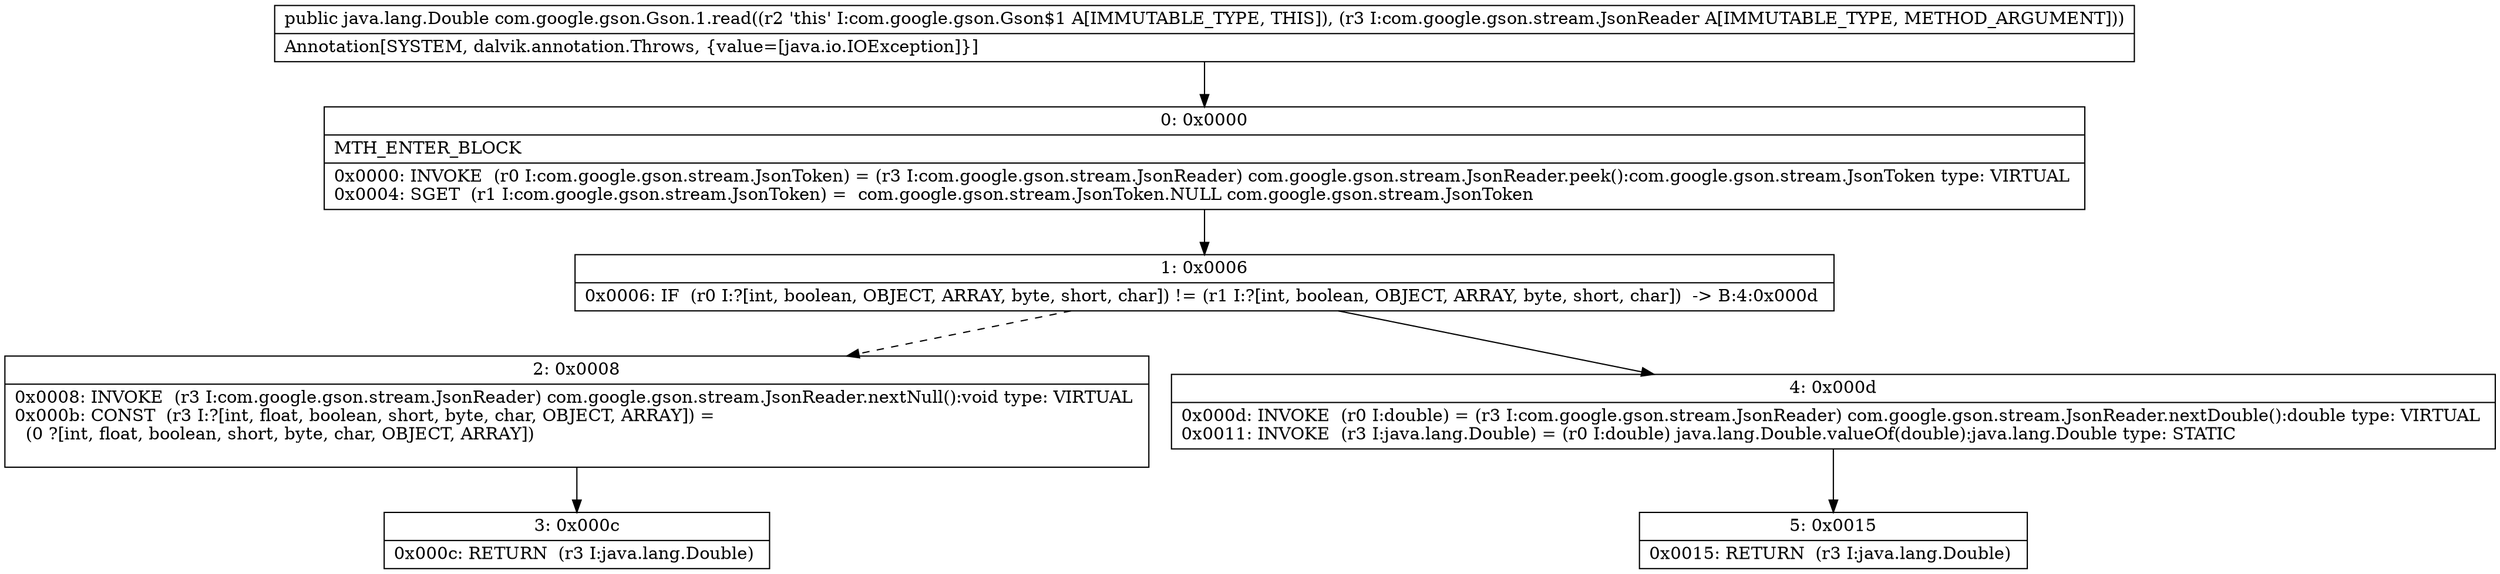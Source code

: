 digraph "CFG forcom.google.gson.Gson.1.read(Lcom\/google\/gson\/stream\/JsonReader;)Ljava\/lang\/Double;" {
Node_0 [shape=record,label="{0\:\ 0x0000|MTH_ENTER_BLOCK\l|0x0000: INVOKE  (r0 I:com.google.gson.stream.JsonToken) = (r3 I:com.google.gson.stream.JsonReader) com.google.gson.stream.JsonReader.peek():com.google.gson.stream.JsonToken type: VIRTUAL \l0x0004: SGET  (r1 I:com.google.gson.stream.JsonToken) =  com.google.gson.stream.JsonToken.NULL com.google.gson.stream.JsonToken \l}"];
Node_1 [shape=record,label="{1\:\ 0x0006|0x0006: IF  (r0 I:?[int, boolean, OBJECT, ARRAY, byte, short, char]) != (r1 I:?[int, boolean, OBJECT, ARRAY, byte, short, char])  \-\> B:4:0x000d \l}"];
Node_2 [shape=record,label="{2\:\ 0x0008|0x0008: INVOKE  (r3 I:com.google.gson.stream.JsonReader) com.google.gson.stream.JsonReader.nextNull():void type: VIRTUAL \l0x000b: CONST  (r3 I:?[int, float, boolean, short, byte, char, OBJECT, ARRAY]) = \l  (0 ?[int, float, boolean, short, byte, char, OBJECT, ARRAY])\l \l}"];
Node_3 [shape=record,label="{3\:\ 0x000c|0x000c: RETURN  (r3 I:java.lang.Double) \l}"];
Node_4 [shape=record,label="{4\:\ 0x000d|0x000d: INVOKE  (r0 I:double) = (r3 I:com.google.gson.stream.JsonReader) com.google.gson.stream.JsonReader.nextDouble():double type: VIRTUAL \l0x0011: INVOKE  (r3 I:java.lang.Double) = (r0 I:double) java.lang.Double.valueOf(double):java.lang.Double type: STATIC \l}"];
Node_5 [shape=record,label="{5\:\ 0x0015|0x0015: RETURN  (r3 I:java.lang.Double) \l}"];
MethodNode[shape=record,label="{public java.lang.Double com.google.gson.Gson.1.read((r2 'this' I:com.google.gson.Gson$1 A[IMMUTABLE_TYPE, THIS]), (r3 I:com.google.gson.stream.JsonReader A[IMMUTABLE_TYPE, METHOD_ARGUMENT]))  | Annotation[SYSTEM, dalvik.annotation.Throws, \{value=[java.io.IOException]\}]\l}"];
MethodNode -> Node_0;
Node_0 -> Node_1;
Node_1 -> Node_2[style=dashed];
Node_1 -> Node_4;
Node_2 -> Node_3;
Node_4 -> Node_5;
}

